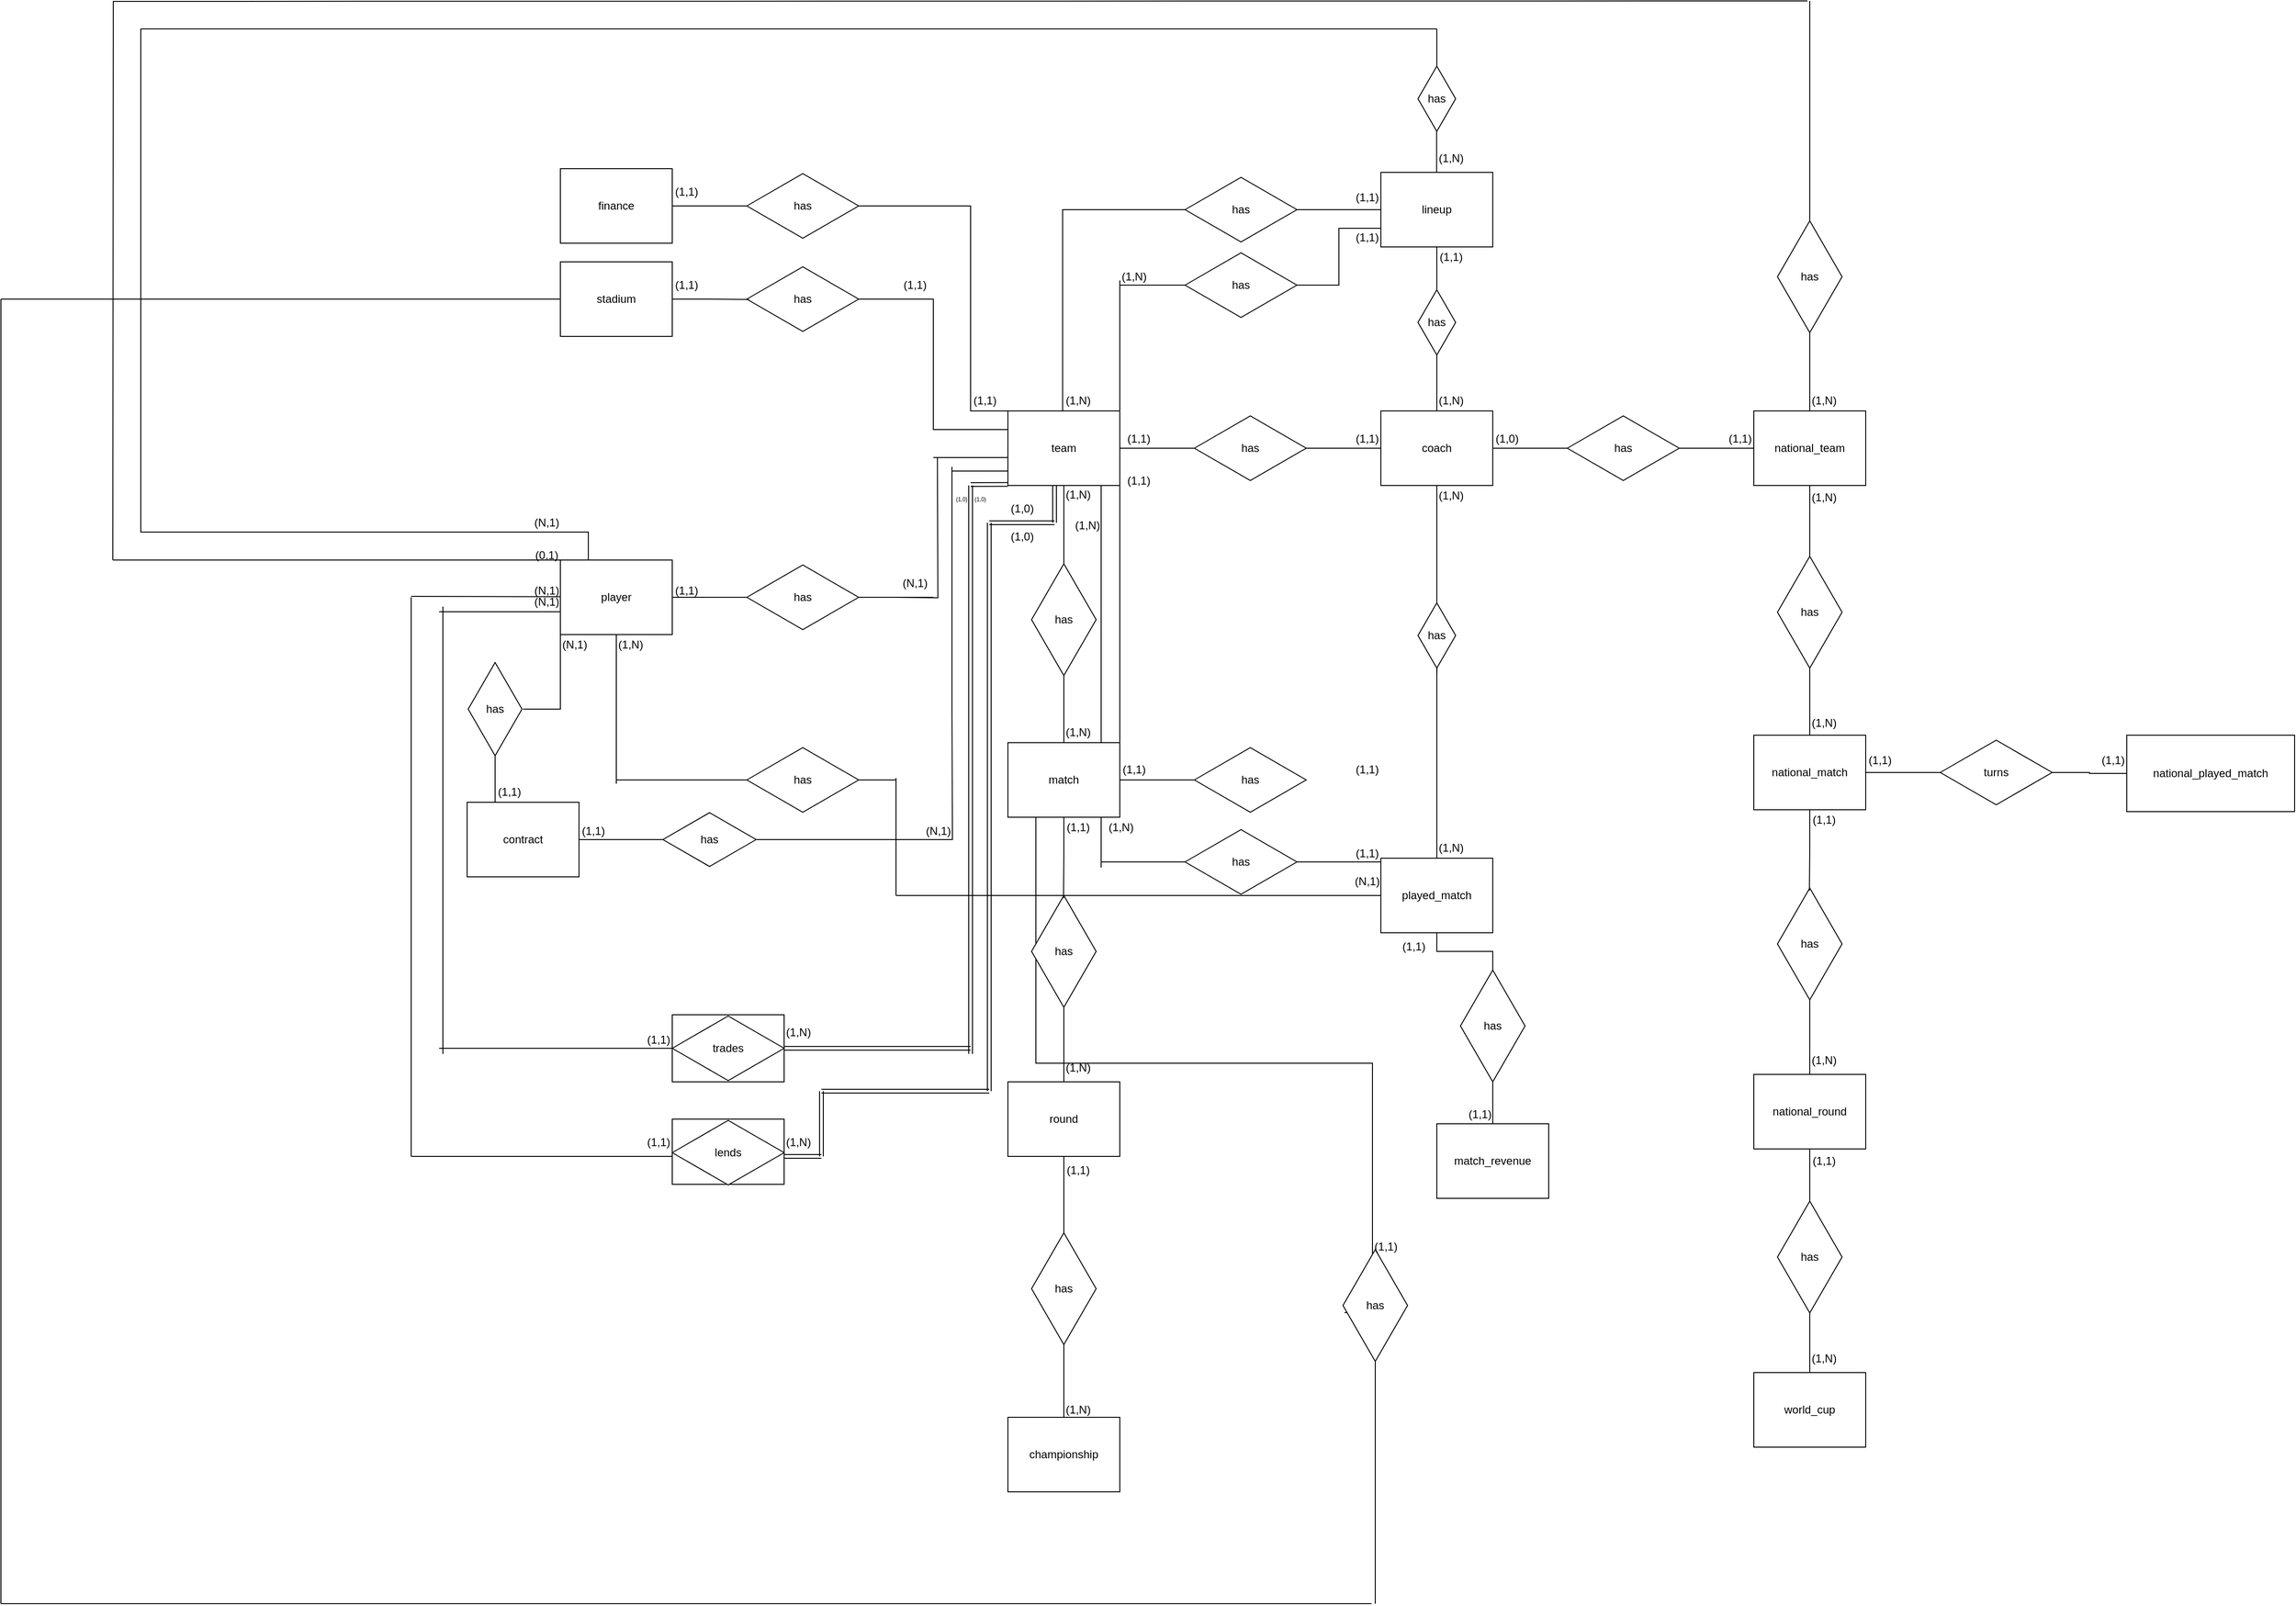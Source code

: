 <mxfile version="20.0.4" type="device"><diagram id="K6fIe4MkHeazYMznNTNX" name="Page-1"><mxGraphModel dx="4755" dy="2305" grid="1" gridSize="10" guides="1" tooltips="1" connect="1" arrows="1" fold="1" page="0" pageScale="1" pageWidth="827" pageHeight="1169" math="0" shadow="0"><root><mxCell id="0"/><mxCell id="1" parent="0"/><mxCell id="IAwPW6JSeWbY2bmyN1ZS-463" style="edgeStyle=orthogonalEdgeStyle;rounded=0;orthogonalLoop=1;jettySize=auto;html=1;entryX=0.907;entryY=-0.067;entryDx=0;entryDy=0;entryPerimeter=0;fontSize=6;endArrow=none;endFill=0;" parent="1" source="IAwPW6JSeWbY2bmyN1ZS-461" target="IAwPW6JSeWbY2bmyN1ZS-425" edge="1"><mxGeometry relative="1" as="geometry"><Array as="points"><mxPoint x="525" y="644"/></Array></mxGeometry></mxCell><mxCell id="IAwPW6JSeWbY2bmyN1ZS-474" style="edgeStyle=orthogonalEdgeStyle;rounded=0;orthogonalLoop=1;jettySize=auto;html=1;entryX=0.564;entryY=0.958;entryDx=0;entryDy=0;entryPerimeter=0;fontSize=6;endArrow=none;endFill=0;exitX=0.25;exitY=1;exitDx=0;exitDy=0;" parent="1" source="IAwPW6JSeWbY2bmyN1ZS-67" target="IAwPW6JSeWbY2bmyN1ZS-469" edge="1"><mxGeometry relative="1" as="geometry"><Array as="points"><mxPoint x="150" y="860"/><mxPoint x="511" y="860"/></Array></mxGeometry></mxCell><mxCell id="IAwPW6JSeWbY2bmyN1ZS-442" style="edgeStyle=orthogonalEdgeStyle;rounded=0;orthogonalLoop=1;jettySize=auto;html=1;entryX=0.174;entryY=1.205;entryDx=0;entryDy=0;entryPerimeter=0;fontSize=6;endArrow=none;endFill=0;" parent="1" source="IAwPW6JSeWbY2bmyN1ZS-437" target="IAwPW6JSeWbY2bmyN1ZS-441" edge="1"><mxGeometry relative="1" as="geometry"/></mxCell><mxCell id="IAwPW6JSeWbY2bmyN1ZS-424" style="edgeStyle=orthogonalEdgeStyle;rounded=0;orthogonalLoop=1;jettySize=auto;html=1;endArrow=none;endFill=0;exitX=0;exitY=0.5;exitDx=0;exitDy=0;" parent="1" source="IAwPW6JSeWbY2bmyN1ZS-201" edge="1"><mxGeometry relative="1" as="geometry"><mxPoint y="680" as="targetPoint"/><mxPoint x="280" y="680.032" as="sourcePoint"/></mxGeometry></mxCell><mxCell id="IAwPW6JSeWbY2bmyN1ZS-422" value="" style="endArrow=none;html=1;rounded=0;" parent="1" edge="1"><mxGeometry width="50" height="50" relative="1" as="geometry"><mxPoint y="680" as="sourcePoint"/><mxPoint y="554" as="targetPoint"/></mxGeometry></mxCell><mxCell id="IAwPW6JSeWbY2bmyN1ZS-368" style="edgeStyle=orthogonalEdgeStyle;rounded=0;orthogonalLoop=1;jettySize=auto;html=1;fontSize=8;endArrow=none;endFill=0;" parent="1" edge="1"><mxGeometry relative="1" as="geometry"><mxPoint x="146" y="210.0" as="targetPoint"/><mxPoint x="40" y="210" as="sourcePoint"/></mxGeometry></mxCell><mxCell id="IAwPW6JSeWbY2bmyN1ZS-361" style="edgeStyle=orthogonalEdgeStyle;rounded=0;orthogonalLoop=1;jettySize=auto;html=1;fontSize=8;endArrow=none;endFill=0;" parent="1" edge="1"><mxGeometry relative="1" as="geometry"><mxPoint x="150" y="224.52" as="targetPoint"/><mxPoint x="60" y="224.52" as="sourcePoint"/></mxGeometry></mxCell><mxCell id="IAwPW6JSeWbY2bmyN1ZS-180" value="" style="rounded=0;whiteSpace=wrap;html=1;" parent="1" vertex="1"><mxGeometry x="-240" y="920" width="120" height="70" as="geometry"/></mxCell><mxCell id="IAwPW6JSeWbY2bmyN1ZS-171" value="" style="rounded=0;whiteSpace=wrap;html=1;" parent="1" vertex="1"><mxGeometry x="-240" y="808" width="120" height="72" as="geometry"/></mxCell><mxCell id="IAwPW6JSeWbY2bmyN1ZS-205" style="edgeStyle=orthogonalEdgeStyle;rounded=0;orthogonalLoop=1;jettySize=auto;html=1;endArrow=none;endFill=0;" parent="1" source="ShddHug77M3eG5DhOAeM-1" target="IAwPW6JSeWbY2bmyN1ZS-204" edge="1"><mxGeometry relative="1" as="geometry"/></mxCell><mxCell id="ShddHug77M3eG5DhOAeM-1" value="coach" style="rounded=0;whiteSpace=wrap;html=1;" parent="1" vertex="1"><mxGeometry x="520" y="160" width="120" height="80" as="geometry"/></mxCell><mxCell id="ShddHug77M3eG5DhOAeM-19" style="edgeStyle=orthogonalEdgeStyle;rounded=0;orthogonalLoop=1;jettySize=auto;html=1;endArrow=none;endFill=0;" parent="1" source="ShddHug77M3eG5DhOAeM-15" target="ShddHug77M3eG5DhOAeM-16" edge="1"><mxGeometry relative="1" as="geometry"/></mxCell><mxCell id="IAwPW6JSeWbY2bmyN1ZS-106" style="edgeStyle=orthogonalEdgeStyle;rounded=0;orthogonalLoop=1;jettySize=auto;html=1;entryX=0.04;entryY=0.5;entryDx=0;entryDy=0;entryPerimeter=0;endArrow=none;endFill=0;" parent="1" source="ShddHug77M3eG5DhOAeM-15" target="IAwPW6JSeWbY2bmyN1ZS-70" edge="1"><mxGeometry relative="1" as="geometry"/></mxCell><mxCell id="IAwPW6JSeWbY2bmyN1ZS-460" style="edgeStyle=orthogonalEdgeStyle;rounded=0;orthogonalLoop=1;jettySize=auto;html=1;fontSize=6;endArrow=none;endFill=0;" parent="1" source="ShddHug77M3eG5DhOAeM-15" edge="1"><mxGeometry relative="1" as="geometry"><mxPoint x="220" y="650" as="targetPoint"/><Array as="points"><mxPoint x="220" y="310"/><mxPoint x="220" y="310"/></Array></mxGeometry></mxCell><mxCell id="ShddHug77M3eG5DhOAeM-15" value="team" style="rounded=0;whiteSpace=wrap;html=1;" parent="1" vertex="1"><mxGeometry x="120" y="160" width="120" height="80" as="geometry"/></mxCell><mxCell id="ShddHug77M3eG5DhOAeM-17" style="edgeStyle=orthogonalEdgeStyle;rounded=0;orthogonalLoop=1;jettySize=auto;html=1;entryX=0;entryY=0.5;entryDx=0;entryDy=0;endArrow=none;endFill=0;" parent="1" source="ShddHug77M3eG5DhOAeM-16" target="ShddHug77M3eG5DhOAeM-1" edge="1"><mxGeometry relative="1" as="geometry"/></mxCell><mxCell id="ShddHug77M3eG5DhOAeM-16" value="has" style="html=1;whiteSpace=wrap;aspect=fixed;shape=isoRectangle;" parent="1" vertex="1"><mxGeometry x="320" y="164" width="120" height="72" as="geometry"/></mxCell><mxCell id="IAwPW6JSeWbY2bmyN1ZS-25" style="edgeStyle=orthogonalEdgeStyle;rounded=0;orthogonalLoop=1;jettySize=auto;html=1;entryX=0;entryY=0.5;entryDx=0;entryDy=0;entryPerimeter=0;endArrow=none;endFill=0;" parent="1" source="IAwPW6JSeWbY2bmyN1ZS-22" target="IAwPW6JSeWbY2bmyN1ZS-23" edge="1"><mxGeometry relative="1" as="geometry"/></mxCell><mxCell id="IAwPW6JSeWbY2bmyN1ZS-380" style="edgeStyle=orthogonalEdgeStyle;rounded=0;orthogonalLoop=1;jettySize=auto;html=1;fontSize=6;endArrow=none;endFill=0;" parent="1" source="IAwPW6JSeWbY2bmyN1ZS-22" edge="1"><mxGeometry relative="1" as="geometry"><mxPoint x="-300.0" y="560" as="targetPoint"/></mxGeometry></mxCell><mxCell id="IAwPW6JSeWbY2bmyN1ZS-452" style="edgeStyle=orthogonalEdgeStyle;rounded=0;orthogonalLoop=1;jettySize=auto;html=1;fontSize=6;endArrow=none;endFill=0;" parent="1" source="IAwPW6JSeWbY2bmyN1ZS-22" edge="1"><mxGeometry relative="1" as="geometry"><mxPoint x="-810" y="-250" as="targetPoint"/><Array as="points"><mxPoint x="-330" y="290"/><mxPoint x="-810" y="290"/><mxPoint x="-810" y="210"/></Array></mxGeometry></mxCell><mxCell id="IAwPW6JSeWbY2bmyN1ZS-22" value="player" style="rounded=0;whiteSpace=wrap;html=1;" parent="1" vertex="1"><mxGeometry x="-360" y="320" width="120" height="80" as="geometry"/></mxCell><mxCell id="IAwPW6JSeWbY2bmyN1ZS-370" style="edgeStyle=orthogonalEdgeStyle;rounded=0;orthogonalLoop=1;jettySize=auto;html=1;fontSize=6;endArrow=none;endFill=0;" parent="1" source="IAwPW6JSeWbY2bmyN1ZS-23" edge="1"><mxGeometry relative="1" as="geometry"><mxPoint x="40" y="360.0" as="targetPoint"/></mxGeometry></mxCell><mxCell id="IAwPW6JSeWbY2bmyN1ZS-23" value="has" style="html=1;whiteSpace=wrap;aspect=fixed;shape=isoRectangle;" parent="1" vertex="1"><mxGeometry x="-160" y="324" width="120" height="72" as="geometry"/></mxCell><mxCell id="IAwPW6JSeWbY2bmyN1ZS-30" value="championship" style="rounded=0;whiteSpace=wrap;html=1;" parent="1" vertex="1"><mxGeometry x="120" y="1240" width="120" height="80" as="geometry"/></mxCell><mxCell id="IAwPW6JSeWbY2bmyN1ZS-44" value="round" style="rounded=0;whiteSpace=wrap;html=1;" parent="1" vertex="1"><mxGeometry x="120" y="880" width="120" height="80" as="geometry"/></mxCell><mxCell id="IAwPW6JSeWbY2bmyN1ZS-105" style="edgeStyle=orthogonalEdgeStyle;rounded=0;orthogonalLoop=1;jettySize=auto;html=1;entryX=0.5;entryY=0;entryDx=0;entryDy=0;endArrow=none;endFill=0;" parent="1" source="IAwPW6JSeWbY2bmyN1ZS-65" target="IAwPW6JSeWbY2bmyN1ZS-44" edge="1"><mxGeometry relative="1" as="geometry"/></mxCell><mxCell id="IAwPW6JSeWbY2bmyN1ZS-65" value="has" style="html=1;whiteSpace=wrap;aspect=fixed;shape=isoRectangle;direction=south;" parent="1" vertex="1"><mxGeometry x="144" y="680" width="72" height="120" as="geometry"/></mxCell><mxCell id="IAwPW6JSeWbY2bmyN1ZS-98" style="edgeStyle=orthogonalEdgeStyle;rounded=0;orthogonalLoop=1;jettySize=auto;html=1;entryX=0.024;entryY=0.505;entryDx=0;entryDy=0;entryPerimeter=0;endArrow=none;endFill=0;" parent="1" source="IAwPW6JSeWbY2bmyN1ZS-67" target="IAwPW6JSeWbY2bmyN1ZS-65" edge="1"><mxGeometry relative="1" as="geometry"/></mxCell><mxCell id="IAwPW6JSeWbY2bmyN1ZS-199" style="edgeStyle=orthogonalEdgeStyle;rounded=0;orthogonalLoop=1;jettySize=auto;html=1;endArrow=none;endFill=0;" parent="1" source="IAwPW6JSeWbY2bmyN1ZS-67" target="IAwPW6JSeWbY2bmyN1ZS-198" edge="1"><mxGeometry relative="1" as="geometry"/></mxCell><mxCell id="IAwPW6JSeWbY2bmyN1ZS-446" style="edgeStyle=orthogonalEdgeStyle;rounded=0;orthogonalLoop=1;jettySize=auto;html=1;fontSize=6;endArrow=none;endFill=0;" parent="1" source="IAwPW6JSeWbY2bmyN1ZS-67" edge="1"><mxGeometry relative="1" as="geometry"><mxPoint x="240" y="20" as="targetPoint"/><Array as="points"><mxPoint x="240" y="500"/><mxPoint x="240" y="500"/></Array></mxGeometry></mxCell><mxCell id="IAwPW6JSeWbY2bmyN1ZS-67" value="match" style="rounded=0;whiteSpace=wrap;html=1;" parent="1" vertex="1"><mxGeometry x="120" y="516" width="120" height="80" as="geometry"/></mxCell><mxCell id="IAwPW6JSeWbY2bmyN1ZS-104" style="edgeStyle=orthogonalEdgeStyle;rounded=0;orthogonalLoop=1;jettySize=auto;html=1;entryX=0.5;entryY=0;entryDx=0;entryDy=0;endArrow=none;endFill=0;" parent="1" source="IAwPW6JSeWbY2bmyN1ZS-70" target="IAwPW6JSeWbY2bmyN1ZS-67" edge="1"><mxGeometry relative="1" as="geometry"/></mxCell><mxCell id="IAwPW6JSeWbY2bmyN1ZS-70" value="has" style="html=1;whiteSpace=wrap;aspect=fixed;shape=isoRectangle;direction=south;" parent="1" vertex="1"><mxGeometry x="144" y="324" width="72" height="120" as="geometry"/></mxCell><mxCell id="IAwPW6JSeWbY2bmyN1ZS-121" style="edgeStyle=orthogonalEdgeStyle;rounded=0;orthogonalLoop=1;jettySize=auto;html=1;endArrow=none;endFill=0;" parent="1" source="IAwPW6JSeWbY2bmyN1ZS-76" target="IAwPW6JSeWbY2bmyN1ZS-88" edge="1"><mxGeometry relative="1" as="geometry"/></mxCell><mxCell id="IAwPW6JSeWbY2bmyN1ZS-76" value="finance" style="rounded=0;whiteSpace=wrap;html=1;" parent="1" vertex="1"><mxGeometry x="-360" y="-100" width="120" height="80" as="geometry"/></mxCell><mxCell id="IAwPW6JSeWbY2bmyN1ZS-128" style="edgeStyle=orthogonalEdgeStyle;rounded=0;orthogonalLoop=1;jettySize=auto;html=1;entryX=0;entryY=0.25;entryDx=0;entryDy=0;endArrow=none;endFill=0;" parent="1" source="IAwPW6JSeWbY2bmyN1ZS-78" target="ShddHug77M3eG5DhOAeM-15" edge="1"><mxGeometry relative="1" as="geometry"/></mxCell><mxCell id="IAwPW6JSeWbY2bmyN1ZS-78" value="has" style="html=1;whiteSpace=wrap;aspect=fixed;shape=isoRectangle;" parent="1" vertex="1"><mxGeometry x="-160" y="4" width="120" height="72" as="geometry"/></mxCell><mxCell id="IAwPW6JSeWbY2bmyN1ZS-85" style="edgeStyle=orthogonalEdgeStyle;rounded=0;orthogonalLoop=1;jettySize=auto;html=1;entryX=0.019;entryY=0.505;entryDx=0;entryDy=0;entryPerimeter=0;endArrow=none;endFill=0;" parent="1" source="IAwPW6JSeWbY2bmyN1ZS-81" target="IAwPW6JSeWbY2bmyN1ZS-78" edge="1"><mxGeometry relative="1" as="geometry"/></mxCell><mxCell id="IAwPW6JSeWbY2bmyN1ZS-466" style="edgeStyle=orthogonalEdgeStyle;rounded=0;orthogonalLoop=1;jettySize=auto;html=1;fontSize=6;endArrow=none;endFill=0;" parent="1" source="IAwPW6JSeWbY2bmyN1ZS-81" edge="1"><mxGeometry relative="1" as="geometry"><mxPoint x="-960" y="40" as="targetPoint"/></mxGeometry></mxCell><mxCell id="IAwPW6JSeWbY2bmyN1ZS-81" value="stadium" style="rounded=0;whiteSpace=wrap;html=1;" parent="1" vertex="1"><mxGeometry x="-360" width="120" height="80" as="geometry"/></mxCell><mxCell id="IAwPW6JSeWbY2bmyN1ZS-129" style="edgeStyle=orthogonalEdgeStyle;rounded=0;orthogonalLoop=1;jettySize=auto;html=1;entryX=0;entryY=0;entryDx=0;entryDy=0;endArrow=none;endFill=0;" parent="1" source="IAwPW6JSeWbY2bmyN1ZS-88" target="ShddHug77M3eG5DhOAeM-15" edge="1"><mxGeometry relative="1" as="geometry"><Array as="points"><mxPoint x="80" y="-60"/><mxPoint x="80" y="160"/></Array></mxGeometry></mxCell><mxCell id="IAwPW6JSeWbY2bmyN1ZS-88" value="has" style="html=1;whiteSpace=wrap;aspect=fixed;shape=isoRectangle;" parent="1" vertex="1"><mxGeometry x="-160" y="-96" width="120" height="72" as="geometry"/></mxCell><mxCell id="IAwPW6JSeWbY2bmyN1ZS-348" style="edgeStyle=orthogonalEdgeStyle;rounded=0;orthogonalLoop=1;jettySize=auto;html=1;entryX=0;entryY=1;entryDx=0;entryDy=0;fontSize=8;endArrow=none;endFill=0;" parent="1" source="IAwPW6JSeWbY2bmyN1ZS-115" target="IAwPW6JSeWbY2bmyN1ZS-22" edge="1"><mxGeometry relative="1" as="geometry"/></mxCell><mxCell id="IAwPW6JSeWbY2bmyN1ZS-350" style="edgeStyle=orthogonalEdgeStyle;rounded=0;orthogonalLoop=1;jettySize=auto;html=1;entryX=0.25;entryY=0;entryDx=0;entryDy=0;fontSize=8;endArrow=none;endFill=0;" parent="1" source="IAwPW6JSeWbY2bmyN1ZS-115" target="IAwPW6JSeWbY2bmyN1ZS-118" edge="1"><mxGeometry relative="1" as="geometry"/></mxCell><mxCell id="IAwPW6JSeWbY2bmyN1ZS-115" value="has" style="html=1;whiteSpace=wrap;aspect=fixed;shape=isoRectangle;direction=south;" parent="1" vertex="1"><mxGeometry x="-460" y="430" width="60" height="100" as="geometry"/></mxCell><mxCell id="IAwPW6JSeWbY2bmyN1ZS-118" value="contract" style="rounded=0;whiteSpace=wrap;html=1;" parent="1" vertex="1"><mxGeometry x="-460" y="580" width="120" height="80" as="geometry"/></mxCell><mxCell id="IAwPW6JSeWbY2bmyN1ZS-142" value="" style="endArrow=none;html=1;rounded=0;shape=link;" parent="1" edge="1"><mxGeometry width="50" height="50" relative="1" as="geometry"><mxPoint x="80" y="850" as="sourcePoint"/><mxPoint x="80" y="240" as="targetPoint"/></mxGeometry></mxCell><mxCell id="IAwPW6JSeWbY2bmyN1ZS-143" value="" style="endArrow=none;html=1;rounded=0;shape=link;" parent="1" edge="1"><mxGeometry width="50" height="50" relative="1" as="geometry"><mxPoint x="80" y="239" as="sourcePoint"/><mxPoint x="120" y="238.82" as="targetPoint"/></mxGeometry></mxCell><mxCell id="IAwPW6JSeWbY2bmyN1ZS-146" style="edgeStyle=orthogonalEdgeStyle;rounded=0;orthogonalLoop=1;jettySize=auto;html=1;endArrow=none;endFill=0;" parent="1" source="IAwPW6JSeWbY2bmyN1ZS-145" edge="1"><mxGeometry relative="1" as="geometry"><mxPoint x="-490" y="844" as="targetPoint"/></mxGeometry></mxCell><mxCell id="IAwPW6JSeWbY2bmyN1ZS-147" style="edgeStyle=orthogonalEdgeStyle;rounded=0;orthogonalLoop=1;jettySize=auto;html=1;endArrow=none;endFill=0;shape=link;" parent="1" source="IAwPW6JSeWbY2bmyN1ZS-145" edge="1"><mxGeometry relative="1" as="geometry"><mxPoint x="80" y="844" as="targetPoint"/></mxGeometry></mxCell><mxCell id="IAwPW6JSeWbY2bmyN1ZS-145" value="trades" style="html=1;whiteSpace=wrap;aspect=fixed;shape=isoRectangle;" parent="1" vertex="1"><mxGeometry x="-240" y="808" width="120" height="72" as="geometry"/></mxCell><mxCell id="IAwPW6JSeWbY2bmyN1ZS-169" value="" style="endArrow=none;html=1;rounded=0;" parent="1" edge="1"><mxGeometry width="50" height="50" relative="1" as="geometry"><mxPoint x="-486" y="850" as="sourcePoint"/><mxPoint x="-486" y="370" as="targetPoint"/></mxGeometry></mxCell><mxCell id="IAwPW6JSeWbY2bmyN1ZS-170" value="" style="endArrow=none;html=1;rounded=0;" parent="1" edge="1"><mxGeometry width="50" height="50" relative="1" as="geometry"><mxPoint x="-490" y="375.47" as="sourcePoint"/><mxPoint x="-360" y="375.47" as="targetPoint"/></mxGeometry></mxCell><mxCell id="IAwPW6JSeWbY2bmyN1ZS-179" value="lends" style="html=1;whiteSpace=wrap;aspect=fixed;shape=isoRectangle;" parent="1" vertex="1"><mxGeometry x="-240" y="920" width="120" height="72" as="geometry"/></mxCell><mxCell id="IAwPW6JSeWbY2bmyN1ZS-182" value="" style="endArrow=none;html=1;rounded=0;shape=link;" parent="1" edge="1"><mxGeometry width="50" height="50" relative="1" as="geometry"><mxPoint x="170" y="240" as="sourcePoint"/><mxPoint x="170" y="280" as="targetPoint"/></mxGeometry></mxCell><mxCell id="IAwPW6JSeWbY2bmyN1ZS-183" value="" style="endArrow=none;html=1;rounded=0;shape=link;" parent="1" edge="1"><mxGeometry width="50" height="50" relative="1" as="geometry"><mxPoint x="100.0" y="890" as="sourcePoint"/><mxPoint x="100.0" y="280" as="targetPoint"/></mxGeometry></mxCell><mxCell id="IAwPW6JSeWbY2bmyN1ZS-184" style="edgeStyle=orthogonalEdgeStyle;rounded=0;orthogonalLoop=1;jettySize=auto;html=1;endArrow=none;endFill=0;shape=link;" parent="1" edge="1"><mxGeometry relative="1" as="geometry"><mxPoint x="100.0" y="890" as="targetPoint"/><mxPoint x="-80" y="890" as="sourcePoint"/></mxGeometry></mxCell><mxCell id="IAwPW6JSeWbY2bmyN1ZS-185" value="" style="endArrow=none;html=1;rounded=0;entryX=0.25;entryY=1;entryDx=0;entryDy=0;shape=link;" parent="1" edge="1"><mxGeometry width="50" height="50" relative="1" as="geometry"><mxPoint x="-80" y="960" as="sourcePoint"/><mxPoint x="-80.0" y="890" as="targetPoint"/></mxGeometry></mxCell><mxCell id="IAwPW6JSeWbY2bmyN1ZS-186" value="" style="endArrow=none;html=1;rounded=0;shape=link;" parent="1" edge="1"><mxGeometry width="50" height="50" relative="1" as="geometry"><mxPoint x="-120" y="960" as="sourcePoint"/><mxPoint x="-80" y="960" as="targetPoint"/></mxGeometry></mxCell><mxCell id="IAwPW6JSeWbY2bmyN1ZS-187" value="" style="endArrow=none;html=1;rounded=0;" parent="1" edge="1"><mxGeometry width="50" height="50" relative="1" as="geometry"><mxPoint x="-520" y="359" as="sourcePoint"/><mxPoint x="-360" y="359.37" as="targetPoint"/></mxGeometry></mxCell><mxCell id="IAwPW6JSeWbY2bmyN1ZS-188" value="" style="endArrow=none;html=1;rounded=0;" parent="1" edge="1"><mxGeometry width="50" height="50" relative="1" as="geometry"><mxPoint x="-520" y="960" as="sourcePoint"/><mxPoint x="-520" y="360" as="targetPoint"/></mxGeometry></mxCell><mxCell id="IAwPW6JSeWbY2bmyN1ZS-189" style="edgeStyle=orthogonalEdgeStyle;rounded=0;orthogonalLoop=1;jettySize=auto;html=1;endArrow=none;endFill=0;exitX=0;exitY=0.556;exitDx=0;exitDy=0;exitPerimeter=0;" parent="1" source="IAwPW6JSeWbY2bmyN1ZS-179" edge="1"><mxGeometry relative="1" as="geometry"><mxPoint x="-520" y="960" as="targetPoint"/><mxPoint x="-270" y="960" as="sourcePoint"/></mxGeometry></mxCell><mxCell id="IAwPW6JSeWbY2bmyN1ZS-198" value="has" style="html=1;whiteSpace=wrap;aspect=fixed;shape=isoRectangle;" parent="1" vertex="1"><mxGeometry x="320" y="520" width="120" height="72" as="geometry"/></mxCell><mxCell id="IAwPW6JSeWbY2bmyN1ZS-479" style="edgeStyle=orthogonalEdgeStyle;rounded=0;orthogonalLoop=1;jettySize=auto;html=1;fontSize=6;endArrow=none;endFill=0;" parent="1" source="IAwPW6JSeWbY2bmyN1ZS-201" target="IAwPW6JSeWbY2bmyN1ZS-478" edge="1"><mxGeometry relative="1" as="geometry"/></mxCell><mxCell id="IAwPW6JSeWbY2bmyN1ZS-201" value="played_match" style="rounded=0;whiteSpace=wrap;html=1;" parent="1" vertex="1"><mxGeometry x="520" y="640" width="120" height="80" as="geometry"/></mxCell><mxCell id="IAwPW6JSeWbY2bmyN1ZS-207" style="edgeStyle=orthogonalEdgeStyle;rounded=0;orthogonalLoop=1;jettySize=auto;html=1;entryX=0;entryY=0.5;entryDx=0;entryDy=0;endArrow=none;endFill=0;" parent="1" source="IAwPW6JSeWbY2bmyN1ZS-204" target="IAwPW6JSeWbY2bmyN1ZS-206" edge="1"><mxGeometry relative="1" as="geometry"/></mxCell><mxCell id="IAwPW6JSeWbY2bmyN1ZS-204" value="has" style="html=1;whiteSpace=wrap;aspect=fixed;shape=isoRectangle;" parent="1" vertex="1"><mxGeometry x="720" y="164" width="120" height="72" as="geometry"/></mxCell><mxCell id="IAwPW6JSeWbY2bmyN1ZS-217" style="edgeStyle=orthogonalEdgeStyle;rounded=0;orthogonalLoop=1;jettySize=auto;html=1;endArrow=none;endFill=0;" parent="1" source="IAwPW6JSeWbY2bmyN1ZS-206" target="IAwPW6JSeWbY2bmyN1ZS-216" edge="1"><mxGeometry relative="1" as="geometry"/></mxCell><mxCell id="IAwPW6JSeWbY2bmyN1ZS-206" value="national_team" style="rounded=0;whiteSpace=wrap;html=1;" parent="1" vertex="1"><mxGeometry x="920" y="160" width="120" height="80" as="geometry"/></mxCell><mxCell id="IAwPW6JSeWbY2bmyN1ZS-208" style="edgeStyle=orthogonalEdgeStyle;rounded=0;orthogonalLoop=1;jettySize=auto;html=1;entryX=0.95;entryY=0.5;entryDx=0;entryDy=0;entryPerimeter=0;endArrow=none;endFill=0;" parent="1" source="IAwPW6JSeWbY2bmyN1ZS-209" target="IAwPW6JSeWbY2bmyN1ZS-211" edge="1"><mxGeometry relative="1" as="geometry"/></mxCell><mxCell id="IAwPW6JSeWbY2bmyN1ZS-209" value="world_cup" style="rounded=0;whiteSpace=wrap;html=1;" parent="1" vertex="1"><mxGeometry x="920" y="1192" width="120" height="80" as="geometry"/></mxCell><mxCell id="IAwPW6JSeWbY2bmyN1ZS-219" style="edgeStyle=orthogonalEdgeStyle;rounded=0;orthogonalLoop=1;jettySize=auto;html=1;entryX=0.017;entryY=0.5;entryDx=0;entryDy=0;entryPerimeter=0;endArrow=none;endFill=0;" parent="1" source="IAwPW6JSeWbY2bmyN1ZS-210" target="IAwPW6JSeWbY2bmyN1ZS-211" edge="1"><mxGeometry relative="1" as="geometry"/></mxCell><mxCell id="IAwPW6JSeWbY2bmyN1ZS-210" value="national_round" style="rounded=0;whiteSpace=wrap;html=1;" parent="1" vertex="1"><mxGeometry x="920" y="872" width="120" height="80" as="geometry"/></mxCell><mxCell id="IAwPW6JSeWbY2bmyN1ZS-211" value="has" style="html=1;whiteSpace=wrap;aspect=fixed;shape=isoRectangle;direction=south;" parent="1" vertex="1"><mxGeometry x="944" y="1008" width="72" height="120" as="geometry"/></mxCell><mxCell id="IAwPW6JSeWbY2bmyN1ZS-218" style="edgeStyle=orthogonalEdgeStyle;rounded=0;orthogonalLoop=1;jettySize=auto;html=1;endArrow=none;endFill=0;" parent="1" source="IAwPW6JSeWbY2bmyN1ZS-212" target="IAwPW6JSeWbY2bmyN1ZS-210" edge="1"><mxGeometry relative="1" as="geometry"/></mxCell><mxCell id="IAwPW6JSeWbY2bmyN1ZS-212" value="has" style="html=1;whiteSpace=wrap;aspect=fixed;shape=isoRectangle;direction=south;" parent="1" vertex="1"><mxGeometry x="944" y="672" width="72" height="120" as="geometry"/></mxCell><mxCell id="IAwPW6JSeWbY2bmyN1ZS-213" style="edgeStyle=orthogonalEdgeStyle;rounded=0;orthogonalLoop=1;jettySize=auto;html=1;entryX=0.024;entryY=0.505;entryDx=0;entryDy=0;entryPerimeter=0;endArrow=none;endFill=0;" parent="1" source="IAwPW6JSeWbY2bmyN1ZS-214" target="IAwPW6JSeWbY2bmyN1ZS-212" edge="1"><mxGeometry relative="1" as="geometry"/></mxCell><mxCell id="IAwPW6JSeWbY2bmyN1ZS-235" style="edgeStyle=orthogonalEdgeStyle;rounded=0;orthogonalLoop=1;jettySize=auto;html=1;endArrow=none;endFill=0;" parent="1" source="IAwPW6JSeWbY2bmyN1ZS-214" target="IAwPW6JSeWbY2bmyN1ZS-233" edge="1"><mxGeometry relative="1" as="geometry"/></mxCell><mxCell id="IAwPW6JSeWbY2bmyN1ZS-214" value="national_match" style="rounded=0;whiteSpace=wrap;html=1;" parent="1" vertex="1"><mxGeometry x="920" y="508" width="120" height="80" as="geometry"/></mxCell><mxCell id="IAwPW6JSeWbY2bmyN1ZS-215" style="edgeStyle=orthogonalEdgeStyle;rounded=0;orthogonalLoop=1;jettySize=auto;html=1;entryX=0.5;entryY=0;entryDx=0;entryDy=0;endArrow=none;endFill=0;" parent="1" source="IAwPW6JSeWbY2bmyN1ZS-216" target="IAwPW6JSeWbY2bmyN1ZS-214" edge="1"><mxGeometry relative="1" as="geometry"/></mxCell><mxCell id="IAwPW6JSeWbY2bmyN1ZS-216" value="has" style="html=1;whiteSpace=wrap;aspect=fixed;shape=isoRectangle;direction=south;" parent="1" vertex="1"><mxGeometry x="944" y="316" width="72" height="120" as="geometry"/></mxCell><mxCell id="IAwPW6JSeWbY2bmyN1ZS-224" style="edgeStyle=orthogonalEdgeStyle;rounded=0;orthogonalLoop=1;jettySize=auto;html=1;entryX=0;entryY=0.25;entryDx=0;entryDy=0;endArrow=none;endFill=0;" parent="1" target="IAwPW6JSeWbY2bmyN1ZS-22" edge="1"><mxGeometry relative="1" as="geometry"><mxPoint x="-640" y="320" as="sourcePoint"/><Array as="points"><mxPoint x="-640" y="320"/><mxPoint x="-360" y="320"/></Array></mxGeometry></mxCell><mxCell id="IAwPW6JSeWbY2bmyN1ZS-226" style="edgeStyle=orthogonalEdgeStyle;rounded=0;orthogonalLoop=1;jettySize=auto;html=1;endArrow=none;endFill=0;" parent="1" edge="1"><mxGeometry relative="1" as="geometry"><mxPoint x="-840" y="320" as="targetPoint"/><mxPoint x="-640" y="320" as="sourcePoint"/></mxGeometry></mxCell><mxCell id="IAwPW6JSeWbY2bmyN1ZS-227" style="edgeStyle=orthogonalEdgeStyle;rounded=0;orthogonalLoop=1;jettySize=auto;html=1;endArrow=none;endFill=0;" parent="1" edge="1"><mxGeometry relative="1" as="geometry"><mxPoint x="-840" y="320" as="targetPoint"/><mxPoint x="977.5" y="-280" as="sourcePoint"/></mxGeometry></mxCell><mxCell id="IAwPW6JSeWbY2bmyN1ZS-229" style="edgeStyle=orthogonalEdgeStyle;rounded=0;orthogonalLoop=1;jettySize=auto;html=1;entryX=0.5;entryY=0;entryDx=0;entryDy=0;endArrow=none;endFill=0;" parent="1" source="IAwPW6JSeWbY2bmyN1ZS-228" target="IAwPW6JSeWbY2bmyN1ZS-206" edge="1"><mxGeometry relative="1" as="geometry"/></mxCell><mxCell id="IAwPW6JSeWbY2bmyN1ZS-230" style="edgeStyle=orthogonalEdgeStyle;rounded=0;orthogonalLoop=1;jettySize=auto;html=1;endArrow=none;endFill=0;" parent="1" source="IAwPW6JSeWbY2bmyN1ZS-228" edge="1"><mxGeometry relative="1" as="geometry"><mxPoint x="980" y="-280" as="targetPoint"/></mxGeometry></mxCell><mxCell id="IAwPW6JSeWbY2bmyN1ZS-228" value="has" style="html=1;whiteSpace=wrap;aspect=fixed;shape=isoRectangle;direction=south;" parent="1" vertex="1"><mxGeometry x="944" y="-44" width="72" height="120" as="geometry"/></mxCell><mxCell id="IAwPW6JSeWbY2bmyN1ZS-232" style="edgeStyle=orthogonalEdgeStyle;rounded=0;orthogonalLoop=1;jettySize=auto;html=1;entryX=0;entryY=0.5;entryDx=0;entryDy=0;endArrow=none;endFill=0;" parent="1" source="IAwPW6JSeWbY2bmyN1ZS-233" target="IAwPW6JSeWbY2bmyN1ZS-234" edge="1"><mxGeometry relative="1" as="geometry"/></mxCell><mxCell id="IAwPW6JSeWbY2bmyN1ZS-233" value="turns" style="html=1;whiteSpace=wrap;aspect=fixed;shape=isoRectangle;" parent="1" vertex="1"><mxGeometry x="1120" y="512" width="120" height="72" as="geometry"/></mxCell><mxCell id="IAwPW6JSeWbY2bmyN1ZS-234" value="national_played_match" style="rounded=0;whiteSpace=wrap;html=1;" parent="1" vertex="1"><mxGeometry x="1320" y="508" width="180" height="82" as="geometry"/></mxCell><mxCell id="IAwPW6JSeWbY2bmyN1ZS-248" style="edgeStyle=orthogonalEdgeStyle;rounded=0;orthogonalLoop=1;jettySize=auto;html=1;entryX=0.057;entryY=0.5;entryDx=0;entryDy=0;entryPerimeter=0;endArrow=none;endFill=0;" parent="1" target="IAwPW6JSeWbY2bmyN1ZS-246" edge="1"><mxGeometry relative="1" as="geometry"><mxPoint x="580.0" y="444" as="sourcePoint"/></mxGeometry></mxCell><mxCell id="IAwPW6JSeWbY2bmyN1ZS-249" style="edgeStyle=orthogonalEdgeStyle;rounded=0;orthogonalLoop=1;jettySize=auto;html=1;endArrow=none;endFill=0;" parent="1" source="IAwPW6JSeWbY2bmyN1ZS-246" target="IAwPW6JSeWbY2bmyN1ZS-201" edge="1"><mxGeometry relative="1" as="geometry"/></mxCell><mxCell id="IAwPW6JSeWbY2bmyN1ZS-476" style="edgeStyle=orthogonalEdgeStyle;rounded=0;orthogonalLoop=1;jettySize=auto;html=1;entryX=0.2;entryY=0.133;entryDx=0;entryDy=0;entryPerimeter=0;fontSize=6;endArrow=none;endFill=0;" parent="1" source="IAwPW6JSeWbY2bmyN1ZS-246" target="IAwPW6JSeWbY2bmyN1ZS-280" edge="1"><mxGeometry relative="1" as="geometry"/></mxCell><mxCell id="IAwPW6JSeWbY2bmyN1ZS-246" value="has" style="html=1;whiteSpace=wrap;aspect=fixed;shape=isoRectangle;direction=south;" parent="1" vertex="1"><mxGeometry x="559" y="366" width="42" height="70" as="geometry"/></mxCell><mxCell id="IAwPW6JSeWbY2bmyN1ZS-252" style="edgeStyle=orthogonalEdgeStyle;rounded=0;orthogonalLoop=1;jettySize=auto;html=1;entryX=0.5;entryY=1;entryDx=0;entryDy=0;endArrow=none;endFill=0;" parent="1" target="ShddHug77M3eG5DhOAeM-1" edge="1"><mxGeometry relative="1" as="geometry"><mxPoint x="580.0" y="268" as="sourcePoint"/></mxGeometry></mxCell><mxCell id="IAwPW6JSeWbY2bmyN1ZS-276" value="(1,1)" style="text;html=1;align=center;verticalAlign=middle;resizable=0;points=[];autosize=1;strokeColor=none;fillColor=none;" parent="1" vertex="1"><mxGeometry x="235" y="175" width="50" height="30" as="geometry"/></mxCell><mxCell id="IAwPW6JSeWbY2bmyN1ZS-277" value="(1,1)" style="text;html=1;align=center;verticalAlign=middle;resizable=0;points=[];autosize=1;strokeColor=none;fillColor=none;" parent="1" vertex="1"><mxGeometry x="480" y="175" width="50" height="30" as="geometry"/></mxCell><mxCell id="IAwPW6JSeWbY2bmyN1ZS-278" value="(1,0)" style="text;html=1;align=center;verticalAlign=middle;resizable=0;points=[];autosize=1;strokeColor=none;fillColor=none;" parent="1" vertex="1"><mxGeometry x="630" y="175" width="50" height="30" as="geometry"/></mxCell><mxCell id="IAwPW6JSeWbY2bmyN1ZS-279" value="(1,1)" style="text;html=1;align=center;verticalAlign=middle;resizable=0;points=[];autosize=1;strokeColor=none;fillColor=none;" parent="1" vertex="1"><mxGeometry x="880" y="175" width="50" height="30" as="geometry"/></mxCell><mxCell id="IAwPW6JSeWbY2bmyN1ZS-280" value="(1,N)" style="text;html=1;align=center;verticalAlign=middle;resizable=0;points=[];autosize=1;strokeColor=none;fillColor=none;" parent="1" vertex="1"><mxGeometry x="570" y="236" width="50" height="30" as="geometry"/></mxCell><mxCell id="IAwPW6JSeWbY2bmyN1ZS-282" value="(1,1)" style="text;html=1;align=center;verticalAlign=middle;resizable=0;points=[];autosize=1;strokeColor=none;fillColor=none;" parent="1" vertex="1"><mxGeometry x="235" y="220" width="50" height="30" as="geometry"/></mxCell><mxCell id="IAwPW6JSeWbY2bmyN1ZS-287" value="(1,N)" style="text;html=1;align=center;verticalAlign=middle;resizable=0;points=[];autosize=1;strokeColor=none;fillColor=none;" parent="1" vertex="1"><mxGeometry x="570" y="614" width="50" height="30" as="geometry"/></mxCell><mxCell id="IAwPW6JSeWbY2bmyN1ZS-289" value="(1,1)" style="text;html=1;align=center;verticalAlign=middle;resizable=0;points=[];autosize=1;strokeColor=none;fillColor=none;" parent="1" vertex="1"><mxGeometry x="230" y="530" width="50" height="30" as="geometry"/></mxCell><mxCell id="IAwPW6JSeWbY2bmyN1ZS-290" value="(1,N)" style="text;html=1;align=center;verticalAlign=middle;resizable=0;points=[];autosize=1;strokeColor=none;fillColor=none;" parent="1" vertex="1"><mxGeometry x="170" y="235" width="50" height="30" as="geometry"/></mxCell><mxCell id="IAwPW6JSeWbY2bmyN1ZS-291" value="(1,N)" style="text;html=1;align=center;verticalAlign=middle;resizable=0;points=[];autosize=1;strokeColor=none;fillColor=none;" parent="1" vertex="1"><mxGeometry x="170" y="490" width="50" height="30" as="geometry"/></mxCell><mxCell id="IAwPW6JSeWbY2bmyN1ZS-292" value="(1,1)" style="text;html=1;align=center;verticalAlign=middle;resizable=0;points=[];autosize=1;strokeColor=none;fillColor=none;" parent="1" vertex="1"><mxGeometry x="170" y="592" width="50" height="30" as="geometry"/></mxCell><mxCell id="IAwPW6JSeWbY2bmyN1ZS-293" value="(1,N)" style="text;html=1;align=center;verticalAlign=middle;resizable=0;points=[];autosize=1;strokeColor=none;fillColor=none;" parent="1" vertex="1"><mxGeometry x="170" y="850" width="50" height="30" as="geometry"/></mxCell><mxCell id="IAwPW6JSeWbY2bmyN1ZS-295" value="(1,1)" style="text;html=1;align=center;verticalAlign=middle;resizable=0;points=[];autosize=1;strokeColor=none;fillColor=none;" parent="1" vertex="1"><mxGeometry x="170" y="960" width="50" height="30" as="geometry"/></mxCell><mxCell id="IAwPW6JSeWbY2bmyN1ZS-303" value="(1,N)" style="text;html=1;align=center;verticalAlign=middle;resizable=0;points=[];autosize=1;strokeColor=none;fillColor=none;" parent="1" vertex="1"><mxGeometry x="970" y="238" width="50" height="30" as="geometry"/></mxCell><mxCell id="IAwPW6JSeWbY2bmyN1ZS-304" value="(1,N)" style="text;html=1;align=center;verticalAlign=middle;resizable=0;points=[];autosize=1;strokeColor=none;fillColor=none;" parent="1" vertex="1"><mxGeometry x="970" y="480" width="50" height="30" as="geometry"/></mxCell><mxCell id="IAwPW6JSeWbY2bmyN1ZS-305" value="(1,1)" style="text;html=1;align=center;verticalAlign=middle;resizable=0;points=[];autosize=1;strokeColor=none;fillColor=none;" parent="1" vertex="1"><mxGeometry x="970" y="584" width="50" height="30" as="geometry"/></mxCell><mxCell id="IAwPW6JSeWbY2bmyN1ZS-306" value="(1,N)" style="text;html=1;align=center;verticalAlign=middle;resizable=0;points=[];autosize=1;strokeColor=none;fillColor=none;" parent="1" vertex="1"><mxGeometry x="970" y="842" width="50" height="30" as="geometry"/></mxCell><mxCell id="IAwPW6JSeWbY2bmyN1ZS-307" value="(1,1)" style="text;html=1;align=center;verticalAlign=middle;resizable=0;points=[];autosize=1;strokeColor=none;fillColor=none;" parent="1" vertex="1"><mxGeometry x="970" y="950" width="50" height="30" as="geometry"/></mxCell><mxCell id="IAwPW6JSeWbY2bmyN1ZS-308" value="(1,N)" style="text;html=1;align=center;verticalAlign=middle;resizable=0;points=[];autosize=1;strokeColor=none;fillColor=none;" parent="1" vertex="1"><mxGeometry x="970" y="1162" width="50" height="30" as="geometry"/></mxCell><mxCell id="IAwPW6JSeWbY2bmyN1ZS-310" value="(1,1)" style="text;html=1;align=center;verticalAlign=middle;resizable=0;points=[];autosize=1;strokeColor=none;fillColor=none;" parent="1" vertex="1"><mxGeometry x="1030" y="520" width="50" height="30" as="geometry"/></mxCell><mxCell id="IAwPW6JSeWbY2bmyN1ZS-311" value="(1,1)" style="text;html=1;align=center;verticalAlign=middle;resizable=0;points=[];autosize=1;strokeColor=none;fillColor=none;" parent="1" vertex="1"><mxGeometry x="1280" y="520" width="50" height="30" as="geometry"/></mxCell><mxCell id="IAwPW6JSeWbY2bmyN1ZS-314" value="(1,1)" style="text;html=1;align=center;verticalAlign=middle;resizable=0;points=[];autosize=1;strokeColor=none;fillColor=none;" parent="1" vertex="1"><mxGeometry x="70" y="134" width="50" height="30" as="geometry"/></mxCell><mxCell id="IAwPW6JSeWbY2bmyN1ZS-315" value="(1,1)" style="text;html=1;align=center;verticalAlign=middle;resizable=0;points=[];autosize=1;strokeColor=none;fillColor=none;" parent="1" vertex="1"><mxGeometry x="-250" y="-90" width="50" height="30" as="geometry"/></mxCell><mxCell id="IAwPW6JSeWbY2bmyN1ZS-318" value="(1,1)" style="text;html=1;align=center;verticalAlign=middle;resizable=0;points=[];autosize=1;strokeColor=none;fillColor=none;" parent="1" vertex="1"><mxGeometry x="-5" y="10" width="50" height="30" as="geometry"/></mxCell><mxCell id="IAwPW6JSeWbY2bmyN1ZS-319" value="(1,1)" style="text;html=1;align=center;verticalAlign=middle;resizable=0;points=[];autosize=1;strokeColor=none;fillColor=none;" parent="1" vertex="1"><mxGeometry x="-250" y="10" width="50" height="30" as="geometry"/></mxCell><mxCell id="IAwPW6JSeWbY2bmyN1ZS-323" value="(1,N)" style="text;html=1;align=center;verticalAlign=middle;resizable=0;points=[];autosize=1;strokeColor=none;fillColor=none;" parent="1" vertex="1"><mxGeometry x="970" y="134" width="50" height="30" as="geometry"/></mxCell><mxCell id="IAwPW6JSeWbY2bmyN1ZS-324" value="(0,1)" style="text;html=1;align=center;verticalAlign=middle;resizable=0;points=[];autosize=1;strokeColor=none;fillColor=none;" parent="1" vertex="1"><mxGeometry x="-400" y="300" width="50" height="30" as="geometry"/></mxCell><mxCell id="IAwPW6JSeWbY2bmyN1ZS-329" value="(N,1)" style="text;html=1;align=center;verticalAlign=middle;resizable=0;points=[];autosize=1;strokeColor=none;fillColor=none;" parent="1" vertex="1"><mxGeometry x="-400" y="338" width="50" height="30" as="geometry"/></mxCell><mxCell id="IAwPW6JSeWbY2bmyN1ZS-330" value="(1,1)" style="text;html=1;align=center;verticalAlign=middle;resizable=0;points=[];autosize=1;strokeColor=none;fillColor=none;" parent="1" vertex="1"><mxGeometry x="-280" y="820" width="50" height="30" as="geometry"/></mxCell><mxCell id="IAwPW6JSeWbY2bmyN1ZS-331" value="(N,1)" style="text;html=1;align=center;verticalAlign=middle;resizable=0;points=[];autosize=1;strokeColor=none;fillColor=none;" parent="1" vertex="1"><mxGeometry x="-400" y="350" width="50" height="30" as="geometry"/></mxCell><mxCell id="IAwPW6JSeWbY2bmyN1ZS-333" value="(N,1)" style="text;html=1;align=center;verticalAlign=middle;resizable=0;points=[];autosize=1;strokeColor=none;fillColor=none;" parent="1" vertex="1"><mxGeometry x="-370" y="396" width="50" height="30" as="geometry"/></mxCell><mxCell id="IAwPW6JSeWbY2bmyN1ZS-335" value="(1,1)" style="text;html=1;align=center;verticalAlign=middle;resizable=0;points=[];autosize=1;strokeColor=none;fillColor=none;" parent="1" vertex="1"><mxGeometry x="-280" y="930" width="50" height="30" as="geometry"/></mxCell><mxCell id="IAwPW6JSeWbY2bmyN1ZS-336" value="(1,1)" style="text;html=1;align=center;verticalAlign=middle;resizable=0;points=[];autosize=1;strokeColor=none;fillColor=none;" parent="1" vertex="1"><mxGeometry x="-440" y="554" width="50" height="30" as="geometry"/></mxCell><mxCell id="IAwPW6JSeWbY2bmyN1ZS-337" value="(1,N)" style="text;html=1;align=center;verticalAlign=middle;resizable=0;points=[];autosize=1;strokeColor=none;fillColor=none;" parent="1" vertex="1"><mxGeometry x="-130" y="812" width="50" height="30" as="geometry"/></mxCell><mxCell id="IAwPW6JSeWbY2bmyN1ZS-338" value="(1,N)" style="text;html=1;align=center;verticalAlign=middle;resizable=0;points=[];autosize=1;strokeColor=none;fillColor=none;" parent="1" vertex="1"><mxGeometry x="-130" y="930" width="50" height="30" as="geometry"/></mxCell><mxCell id="IAwPW6JSeWbY2bmyN1ZS-339" value="(N,1)" style="text;html=1;align=center;verticalAlign=middle;resizable=0;points=[];autosize=1;strokeColor=none;fillColor=none;" parent="1" vertex="1"><mxGeometry x="-5" y="330" width="50" height="30" as="geometry"/></mxCell><mxCell id="IAwPW6JSeWbY2bmyN1ZS-340" value="(1,1)" style="text;html=1;align=center;verticalAlign=middle;resizable=0;points=[];autosize=1;strokeColor=none;fillColor=none;" parent="1" vertex="1"><mxGeometry x="-250" y="338" width="50" height="30" as="geometry"/></mxCell><mxCell id="IAwPW6JSeWbY2bmyN1ZS-341" value="&lt;font style=&quot;font-size: 6px;&quot;&gt;(1,0)&lt;/font&gt;" style="text;html=1;align=center;verticalAlign=middle;resizable=0;points=[];autosize=1;strokeColor=none;fillColor=none;" parent="1" vertex="1"><mxGeometry x="70" y="238" width="40" height="30" as="geometry"/></mxCell><mxCell id="IAwPW6JSeWbY2bmyN1ZS-342" value="&lt;font style=&quot;font-size: 6px;&quot;&gt;(1,0)&lt;/font&gt;" style="text;html=1;align=center;verticalAlign=middle;resizable=0;points=[];autosize=1;strokeColor=none;fillColor=none;" parent="1" vertex="1"><mxGeometry x="50" y="238" width="40" height="30" as="geometry"/></mxCell><mxCell id="IAwPW6JSeWbY2bmyN1ZS-352" value="" style="endArrow=none;html=1;rounded=0;shape=link;" parent="1" edge="1"><mxGeometry width="50" height="50" relative="1" as="geometry"><mxPoint x="100" y="280" as="sourcePoint"/><mxPoint x="170" y="280" as="targetPoint"/></mxGeometry></mxCell><mxCell id="IAwPW6JSeWbY2bmyN1ZS-354" value="(1,0)" style="text;html=1;align=center;verticalAlign=middle;resizable=0;points=[];autosize=1;strokeColor=none;fillColor=none;" parent="1" vertex="1"><mxGeometry x="110" y="250" width="50" height="30" as="geometry"/></mxCell><mxCell id="IAwPW6JSeWbY2bmyN1ZS-355" value="(1,0)" style="text;html=1;align=center;verticalAlign=middle;resizable=0;points=[];autosize=1;strokeColor=none;fillColor=none;" parent="1" vertex="1"><mxGeometry x="110" y="280" width="50" height="30" as="geometry"/></mxCell><mxCell id="IAwPW6JSeWbY2bmyN1ZS-359" style="edgeStyle=orthogonalEdgeStyle;rounded=0;orthogonalLoop=1;jettySize=auto;html=1;fontSize=8;endArrow=none;endFill=0;" parent="1" source="IAwPW6JSeWbY2bmyN1ZS-357" edge="1"><mxGeometry relative="1" as="geometry"><mxPoint x="60" y="480" as="targetPoint"/></mxGeometry></mxCell><mxCell id="IAwPW6JSeWbY2bmyN1ZS-372" style="edgeStyle=orthogonalEdgeStyle;rounded=0;orthogonalLoop=1;jettySize=auto;html=1;fontSize=6;endArrow=none;endFill=0;" parent="1" source="IAwPW6JSeWbY2bmyN1ZS-357" target="IAwPW6JSeWbY2bmyN1ZS-118" edge="1"><mxGeometry relative="1" as="geometry"/></mxCell><mxCell id="IAwPW6JSeWbY2bmyN1ZS-357" value="has" style="html=1;whiteSpace=wrap;aspect=fixed;shape=isoRectangle;direction=west;" parent="1" vertex="1"><mxGeometry x="-250" y="590" width="100" height="60" as="geometry"/></mxCell><mxCell id="IAwPW6JSeWbY2bmyN1ZS-360" style="edgeStyle=orthogonalEdgeStyle;rounded=0;orthogonalLoop=1;jettySize=auto;html=1;endArrow=none;endFill=0;" parent="1" edge="1"><mxGeometry relative="1" as="geometry"><mxPoint x="60" y="220" as="targetPoint"/><mxPoint x="60" y="480" as="sourcePoint"/></mxGeometry></mxCell><mxCell id="IAwPW6JSeWbY2bmyN1ZS-362" value="(N,1)" style="text;html=1;align=center;verticalAlign=middle;resizable=0;points=[];autosize=1;strokeColor=none;fillColor=none;" parent="1" vertex="1"><mxGeometry x="20" y="596" width="50" height="30" as="geometry"/></mxCell><mxCell id="IAwPW6JSeWbY2bmyN1ZS-363" value="(1,1)" style="text;html=1;align=center;verticalAlign=middle;resizable=0;points=[];autosize=1;strokeColor=none;fillColor=none;" parent="1" vertex="1"><mxGeometry x="-350" y="596" width="50" height="30" as="geometry"/></mxCell><mxCell id="IAwPW6JSeWbY2bmyN1ZS-371" style="edgeStyle=orthogonalEdgeStyle;rounded=0;orthogonalLoop=1;jettySize=auto;html=1;endArrow=none;endFill=0;" parent="1" edge="1"><mxGeometry relative="1" as="geometry"><mxPoint x="44.38" y="210" as="targetPoint"/><mxPoint y="360" as="sourcePoint"/></mxGeometry></mxCell><mxCell id="IAwPW6JSeWbY2bmyN1ZS-376" style="edgeStyle=orthogonalEdgeStyle;rounded=0;orthogonalLoop=1;jettySize=auto;html=1;entryX=0.5;entryY=0;entryDx=0;entryDy=0;fontSize=6;endArrow=none;endFill=0;" parent="1" source="IAwPW6JSeWbY2bmyN1ZS-375" target="IAwPW6JSeWbY2bmyN1ZS-30" edge="1"><mxGeometry relative="1" as="geometry"/></mxCell><mxCell id="IAwPW6JSeWbY2bmyN1ZS-377" style="edgeStyle=orthogonalEdgeStyle;rounded=0;orthogonalLoop=1;jettySize=auto;html=1;fontSize=6;endArrow=none;endFill=0;" parent="1" source="IAwPW6JSeWbY2bmyN1ZS-375" target="IAwPW6JSeWbY2bmyN1ZS-44" edge="1"><mxGeometry relative="1" as="geometry"/></mxCell><mxCell id="IAwPW6JSeWbY2bmyN1ZS-375" value="has" style="html=1;whiteSpace=wrap;aspect=fixed;shape=isoRectangle;direction=south;" parent="1" vertex="1"><mxGeometry x="144" y="1042" width="72" height="120" as="geometry"/></mxCell><mxCell id="IAwPW6JSeWbY2bmyN1ZS-378" value="(1,N)" style="text;html=1;align=center;verticalAlign=middle;resizable=0;points=[];autosize=1;strokeColor=none;fillColor=none;" parent="1" vertex="1"><mxGeometry x="170" y="1217" width="50" height="30" as="geometry"/></mxCell><mxCell id="IAwPW6JSeWbY2bmyN1ZS-381" style="edgeStyle=orthogonalEdgeStyle;rounded=0;orthogonalLoop=1;jettySize=auto;html=1;fontSize=6;endArrow=none;endFill=0;" parent="1" source="IAwPW6JSeWbY2bmyN1ZS-379" edge="1"><mxGeometry relative="1" as="geometry"><mxPoint x="-300.0" y="556" as="targetPoint"/></mxGeometry></mxCell><mxCell id="IAwPW6JSeWbY2bmyN1ZS-421" style="edgeStyle=orthogonalEdgeStyle;rounded=0;orthogonalLoop=1;jettySize=auto;html=1;fontSize=6;endArrow=none;endFill=0;" parent="1" source="IAwPW6JSeWbY2bmyN1ZS-379" edge="1"><mxGeometry relative="1" as="geometry"><mxPoint y="556.0" as="targetPoint"/></mxGeometry></mxCell><mxCell id="IAwPW6JSeWbY2bmyN1ZS-379" value="has" style="html=1;whiteSpace=wrap;aspect=fixed;shape=isoRectangle;" parent="1" vertex="1"><mxGeometry x="-160" y="520" width="120" height="72" as="geometry"/></mxCell><mxCell id="IAwPW6JSeWbY2bmyN1ZS-383" value="(1,N)" style="text;html=1;align=center;verticalAlign=middle;resizable=0;points=[];autosize=1;strokeColor=none;fillColor=none;" parent="1" vertex="1"><mxGeometry x="-310" y="396" width="50" height="30" as="geometry"/></mxCell><mxCell id="IAwPW6JSeWbY2bmyN1ZS-419" value="(1,1)" style="text;html=1;align=center;verticalAlign=middle;resizable=0;points=[];autosize=1;strokeColor=none;fillColor=none;" parent="1" vertex="1"><mxGeometry x="480" y="530" width="50" height="30" as="geometry"/></mxCell><mxCell id="IAwPW6JSeWbY2bmyN1ZS-425" value="(N,1)" style="text;html=1;align=center;verticalAlign=middle;resizable=0;points=[];autosize=1;strokeColor=none;fillColor=none;" parent="1" vertex="1"><mxGeometry x="480" y="650" width="50" height="30" as="geometry"/></mxCell><mxCell id="IAwPW6JSeWbY2bmyN1ZS-431" value="lineup" style="rounded=0;whiteSpace=wrap;html=1;" parent="1" vertex="1"><mxGeometry x="520" y="-96" width="120" height="80" as="geometry"/></mxCell><mxCell id="IAwPW6JSeWbY2bmyN1ZS-433" style="edgeStyle=orthogonalEdgeStyle;rounded=0;orthogonalLoop=1;jettySize=auto;html=1;entryX=0.5;entryY=0;entryDx=0;entryDy=0;fontSize=6;endArrow=none;endFill=0;" parent="1" source="IAwPW6JSeWbY2bmyN1ZS-432" target="ShddHug77M3eG5DhOAeM-1" edge="1"><mxGeometry relative="1" as="geometry"/></mxCell><mxCell id="IAwPW6JSeWbY2bmyN1ZS-434" style="edgeStyle=orthogonalEdgeStyle;rounded=0;orthogonalLoop=1;jettySize=auto;html=1;fontSize=6;endArrow=none;endFill=0;" parent="1" source="IAwPW6JSeWbY2bmyN1ZS-432" target="IAwPW6JSeWbY2bmyN1ZS-431" edge="1"><mxGeometry relative="1" as="geometry"/></mxCell><mxCell id="IAwPW6JSeWbY2bmyN1ZS-432" value="has" style="html=1;whiteSpace=wrap;aspect=fixed;shape=isoRectangle;direction=south;" parent="1" vertex="1"><mxGeometry x="559" y="30" width="42" height="70" as="geometry"/></mxCell><mxCell id="IAwPW6JSeWbY2bmyN1ZS-435" value="(1,N)" style="text;html=1;align=center;verticalAlign=middle;resizable=0;points=[];autosize=1;strokeColor=none;fillColor=none;" parent="1" vertex="1"><mxGeometry x="570" y="134" width="50" height="30" as="geometry"/></mxCell><mxCell id="IAwPW6JSeWbY2bmyN1ZS-436" value="(1,1)" style="text;html=1;align=center;verticalAlign=middle;resizable=0;points=[];autosize=1;strokeColor=none;fillColor=none;" parent="1" vertex="1"><mxGeometry x="570" y="-20" width="50" height="30" as="geometry"/></mxCell><mxCell id="IAwPW6JSeWbY2bmyN1ZS-438" style="edgeStyle=orthogonalEdgeStyle;rounded=0;orthogonalLoop=1;jettySize=auto;html=1;entryX=0;entryY=0.5;entryDx=0;entryDy=0;fontSize=6;endArrow=none;endFill=0;" parent="1" source="IAwPW6JSeWbY2bmyN1ZS-437" target="IAwPW6JSeWbY2bmyN1ZS-431" edge="1"><mxGeometry relative="1" as="geometry"/></mxCell><mxCell id="IAwPW6JSeWbY2bmyN1ZS-437" value="has" style="html=1;whiteSpace=wrap;aspect=fixed;shape=isoRectangle;" parent="1" vertex="1"><mxGeometry x="310" y="-92" width="120" height="72" as="geometry"/></mxCell><mxCell id="IAwPW6JSeWbY2bmyN1ZS-440" value="(1,1)" style="text;html=1;align=center;verticalAlign=middle;resizable=0;points=[];autosize=1;strokeColor=none;fillColor=none;" parent="1" vertex="1"><mxGeometry x="480" y="-84" width="50" height="30" as="geometry"/></mxCell><mxCell id="IAwPW6JSeWbY2bmyN1ZS-441" value="(1,N)" style="text;html=1;align=center;verticalAlign=middle;resizable=0;points=[];autosize=1;strokeColor=none;fillColor=none;" parent="1" vertex="1"><mxGeometry x="170" y="134" width="50" height="30" as="geometry"/></mxCell><mxCell id="IAwPW6JSeWbY2bmyN1ZS-448" style="edgeStyle=orthogonalEdgeStyle;rounded=0;orthogonalLoop=1;jettySize=auto;html=1;fontSize=6;endArrow=none;endFill=0;" parent="1" source="IAwPW6JSeWbY2bmyN1ZS-447" edge="1"><mxGeometry relative="1" as="geometry"><mxPoint x="240" y="25.0" as="targetPoint"/></mxGeometry></mxCell><mxCell id="IAwPW6JSeWbY2bmyN1ZS-449" style="edgeStyle=orthogonalEdgeStyle;rounded=0;orthogonalLoop=1;jettySize=auto;html=1;entryX=0;entryY=0.75;entryDx=0;entryDy=0;fontSize=6;endArrow=none;endFill=0;" parent="1" source="IAwPW6JSeWbY2bmyN1ZS-447" target="IAwPW6JSeWbY2bmyN1ZS-431" edge="1"><mxGeometry relative="1" as="geometry"/></mxCell><mxCell id="IAwPW6JSeWbY2bmyN1ZS-447" value="has" style="html=1;whiteSpace=wrap;aspect=fixed;shape=isoRectangle;" parent="1" vertex="1"><mxGeometry x="310" y="-11" width="120" height="72" as="geometry"/></mxCell><mxCell id="IAwPW6JSeWbY2bmyN1ZS-450" value="(1,1)" style="text;html=1;align=center;verticalAlign=middle;resizable=0;points=[];autosize=1;strokeColor=none;fillColor=none;" parent="1" vertex="1"><mxGeometry x="480" y="-41" width="50" height="30" as="geometry"/></mxCell><mxCell id="IAwPW6JSeWbY2bmyN1ZS-451" value="(1,N)" style="text;html=1;align=center;verticalAlign=middle;resizable=0;points=[];autosize=1;strokeColor=none;fillColor=none;" parent="1" vertex="1"><mxGeometry x="230" y="1" width="50" height="30" as="geometry"/></mxCell><mxCell id="IAwPW6JSeWbY2bmyN1ZS-453" style="edgeStyle=orthogonalEdgeStyle;rounded=0;orthogonalLoop=1;jettySize=auto;html=1;endArrow=none;endFill=0;" parent="1" edge="1"><mxGeometry relative="1" as="geometry"><mxPoint x="-810" y="-250" as="targetPoint"/><mxPoint x="580" y="-250" as="sourcePoint"/></mxGeometry></mxCell><mxCell id="IAwPW6JSeWbY2bmyN1ZS-454" style="edgeStyle=orthogonalEdgeStyle;rounded=0;orthogonalLoop=1;jettySize=auto;html=1;fontSize=6;endArrow=none;endFill=0;" parent="1" edge="1"><mxGeometry relative="1" as="geometry"><mxPoint x="579.83" y="-96" as="sourcePoint"/><mxPoint x="579.83" y="-142" as="targetPoint"/><Array as="points"><mxPoint x="579.83" y="-126"/><mxPoint x="579.83" y="-126"/></Array></mxGeometry></mxCell><mxCell id="IAwPW6JSeWbY2bmyN1ZS-456" style="edgeStyle=orthogonalEdgeStyle;rounded=0;orthogonalLoop=1;jettySize=auto;html=1;fontSize=6;endArrow=none;endFill=0;" parent="1" source="IAwPW6JSeWbY2bmyN1ZS-455" edge="1"><mxGeometry relative="1" as="geometry"><mxPoint x="580" y="-250" as="targetPoint"/></mxGeometry></mxCell><mxCell id="IAwPW6JSeWbY2bmyN1ZS-455" value="has" style="html=1;whiteSpace=wrap;aspect=fixed;shape=isoRectangle;direction=south;" parent="1" vertex="1"><mxGeometry x="559" y="-210" width="42" height="70" as="geometry"/></mxCell><mxCell id="IAwPW6JSeWbY2bmyN1ZS-457" value="(1,N)" style="text;html=1;align=center;verticalAlign=middle;resizable=0;points=[];autosize=1;strokeColor=none;fillColor=none;" parent="1" vertex="1"><mxGeometry x="570" y="-126" width="50" height="30" as="geometry"/></mxCell><mxCell id="IAwPW6JSeWbY2bmyN1ZS-458" value="(N,1)" style="text;html=1;align=center;verticalAlign=middle;resizable=0;points=[];autosize=1;strokeColor=none;fillColor=none;" parent="1" vertex="1"><mxGeometry x="-400" y="265" width="50" height="30" as="geometry"/></mxCell><mxCell id="IAwPW6JSeWbY2bmyN1ZS-462" style="edgeStyle=orthogonalEdgeStyle;rounded=0;orthogonalLoop=1;jettySize=auto;html=1;fontSize=6;endArrow=none;endFill=0;" parent="1" source="IAwPW6JSeWbY2bmyN1ZS-461" edge="1"><mxGeometry relative="1" as="geometry"><mxPoint x="220" y="644" as="targetPoint"/></mxGeometry></mxCell><mxCell id="IAwPW6JSeWbY2bmyN1ZS-461" value="has" style="html=1;whiteSpace=wrap;aspect=fixed;shape=isoRectangle;" parent="1" vertex="1"><mxGeometry x="310" y="608" width="120" height="72" as="geometry"/></mxCell><mxCell id="IAwPW6JSeWbY2bmyN1ZS-464" value="(1,1)" style="text;html=1;align=center;verticalAlign=middle;resizable=0;points=[];autosize=1;strokeColor=none;fillColor=none;" parent="1" vertex="1"><mxGeometry x="480" y="620" width="50" height="30" as="geometry"/></mxCell><mxCell id="IAwPW6JSeWbY2bmyN1ZS-465" value="(1,N)" style="text;html=1;align=center;verticalAlign=middle;resizable=0;points=[];autosize=1;strokeColor=none;fillColor=none;" parent="1" vertex="1"><mxGeometry x="180" y="268" width="50" height="30" as="geometry"/></mxCell><mxCell id="IAwPW6JSeWbY2bmyN1ZS-467" value="" style="endArrow=none;html=1;rounded=0;" parent="1" edge="1"><mxGeometry width="50" height="50" relative="1" as="geometry"><mxPoint x="-960" y="1440" as="sourcePoint"/><mxPoint x="-960" y="40" as="targetPoint"/></mxGeometry></mxCell><mxCell id="IAwPW6JSeWbY2bmyN1ZS-468" style="edgeStyle=orthogonalEdgeStyle;rounded=0;orthogonalLoop=1;jettySize=auto;html=1;endArrow=none;endFill=0;" parent="1" edge="1"><mxGeometry relative="1" as="geometry"><mxPoint x="-960.0" y="1440" as="targetPoint"/><mxPoint x="510" y="1440" as="sourcePoint"/></mxGeometry></mxCell><mxCell id="IAwPW6JSeWbY2bmyN1ZS-475" style="edgeStyle=orthogonalEdgeStyle;rounded=0;orthogonalLoop=1;jettySize=auto;html=1;fontSize=6;endArrow=none;endFill=0;" parent="1" source="IAwPW6JSeWbY2bmyN1ZS-469" edge="1"><mxGeometry relative="1" as="geometry"><mxPoint x="514" y="1440" as="targetPoint"/></mxGeometry></mxCell><mxCell id="IAwPW6JSeWbY2bmyN1ZS-469" value="has" style="html=1;whiteSpace=wrap;aspect=fixed;shape=isoRectangle;direction=south;" parent="1" vertex="1"><mxGeometry x="478" y="1060" width="72" height="120" as="geometry"/></mxCell><mxCell id="IAwPW6JSeWbY2bmyN1ZS-473" value="(1,1)" style="text;html=1;align=center;verticalAlign=middle;resizable=0;points=[];autosize=1;strokeColor=none;fillColor=none;" parent="1" vertex="1"><mxGeometry x="500" y="1042" width="50" height="30" as="geometry"/></mxCell><mxCell id="IAwPW6JSeWbY2bmyN1ZS-477" value="match_revenue" style="rounded=0;whiteSpace=wrap;html=1;" parent="1" vertex="1"><mxGeometry x="580" y="925" width="120" height="80" as="geometry"/></mxCell><mxCell id="IAwPW6JSeWbY2bmyN1ZS-480" style="edgeStyle=orthogonalEdgeStyle;rounded=0;orthogonalLoop=1;jettySize=auto;html=1;entryX=0.5;entryY=0;entryDx=0;entryDy=0;fontSize=6;endArrow=none;endFill=0;" parent="1" source="IAwPW6JSeWbY2bmyN1ZS-478" target="IAwPW6JSeWbY2bmyN1ZS-477" edge="1"><mxGeometry relative="1" as="geometry"/></mxCell><mxCell id="IAwPW6JSeWbY2bmyN1ZS-478" value="has" style="html=1;whiteSpace=wrap;aspect=fixed;shape=isoRectangle;direction=south;" parent="1" vertex="1"><mxGeometry x="604" y="760" width="72" height="120" as="geometry"/></mxCell><mxCell id="IAwPW6JSeWbY2bmyN1ZS-481" value="(1,1)" style="text;html=1;align=center;verticalAlign=middle;resizable=0;points=[];autosize=1;strokeColor=none;fillColor=none;" parent="1" vertex="1"><mxGeometry x="530" y="720" width="50" height="30" as="geometry"/></mxCell><mxCell id="IAwPW6JSeWbY2bmyN1ZS-482" value="(1,1)" style="text;html=1;align=center;verticalAlign=middle;resizable=0;points=[];autosize=1;strokeColor=none;fillColor=none;" parent="1" vertex="1"><mxGeometry x="601" y="900" width="50" height="30" as="geometry"/></mxCell><mxCell id="IAwPW6JSeWbY2bmyN1ZS-483" value="(1,N)" style="text;html=1;align=center;verticalAlign=middle;resizable=0;points=[];autosize=1;strokeColor=none;fillColor=none;" parent="1" vertex="1"><mxGeometry x="216" y="592" width="50" height="30" as="geometry"/></mxCell></root></mxGraphModel></diagram></mxfile>